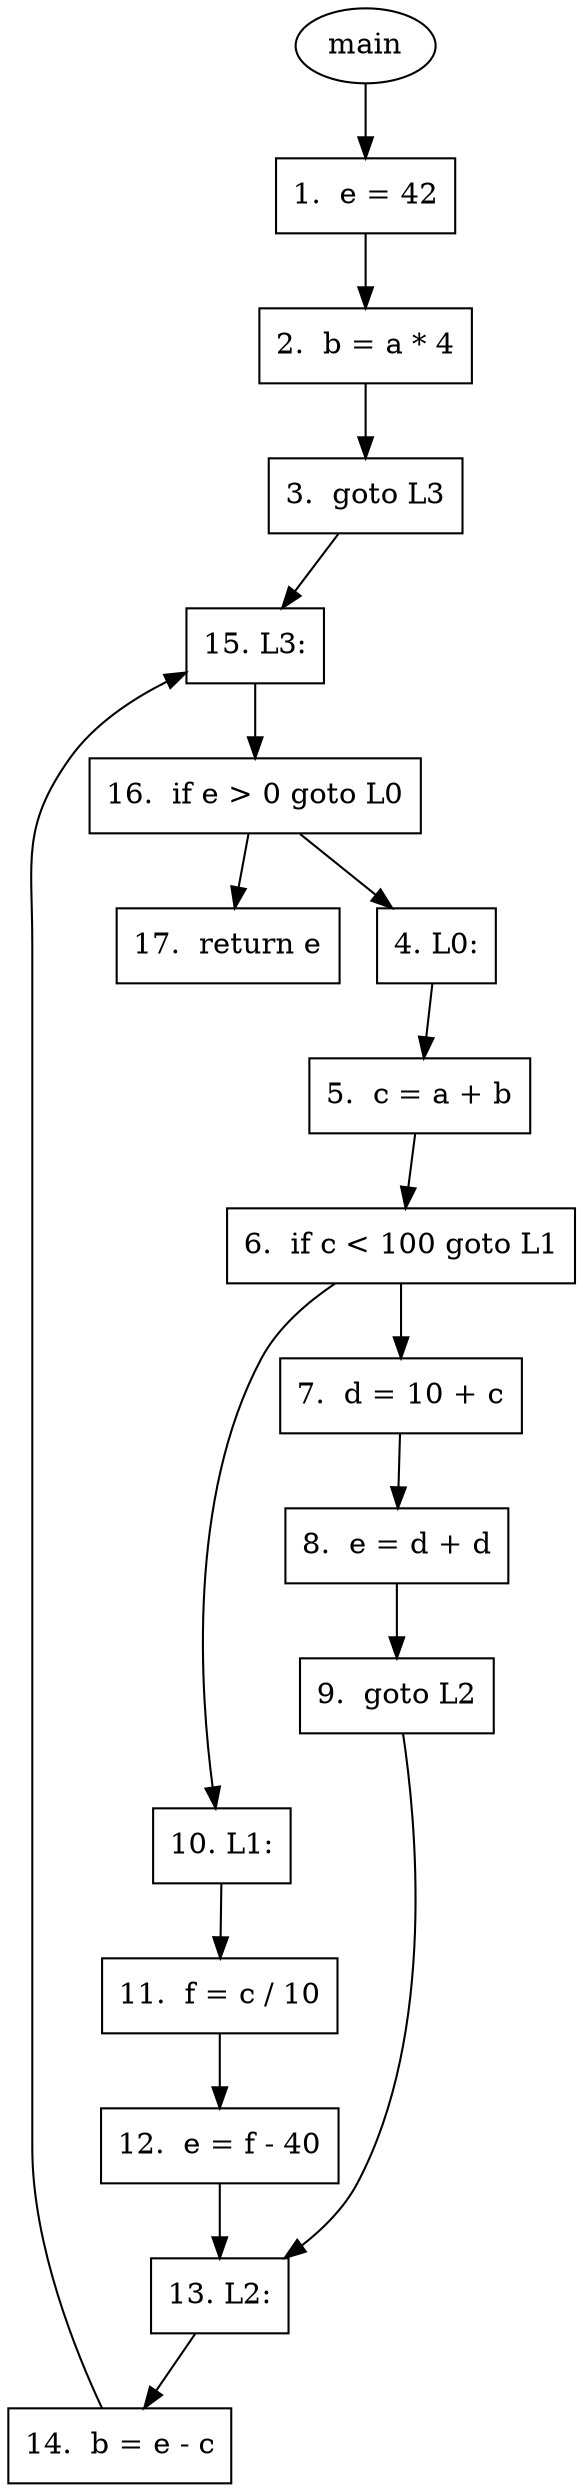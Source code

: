 digraph CFG {
subgraph main {
main -> "main1";
"main1"[shape="rectangle", label="1.  e = 42"];
"main1" -> "main2";
"main2"[shape="rectangle", label="2.  b = a * 4"];
"main2" -> "main3";
"main3"[shape="rectangle", label="3.  goto L3"];
"main3" -> "main15";
"main3" -> "main4"[style=invis];
"main4"[shape="rectangle", label="4. L0:"];
"main4" -> "main5";
"main5"[shape="rectangle", label="5.  c = a + b"];
"main5" -> "main6";
"main6"[shape="rectangle", label="6.  if c < 100 goto L1"];
"main6" -> "main7";
"main6" -> "main10";
"main7"[shape="rectangle", label="7.  d = 10 + c"];
"main7" -> "main8";
"main8"[shape="rectangle", label="8.  e = d + d"];
"main8" -> "main9";
"main9"[shape="rectangle", label="9.  goto L2"];
"main9" -> "main13";
"main9" -> "main10"[style=invis];
"main10"[shape="rectangle", label="10. L1:"];
"main10" -> "main11";
"main11"[shape="rectangle", label="11.  f = c / 10"];
"main11" -> "main12";
"main12"[shape="rectangle", label="12.  e = f - 40"];
"main12" -> "main13";
"main13"[shape="rectangle", label="13. L2:"];
"main13" -> "main14";
"main14"[shape="rectangle", label="14.  b = e - c"];
"main14" -> "main15";
"main15"[shape="rectangle", label="15. L3:"];
"main15" -> "main16";
"main16"[shape="rectangle", label="16.  if e > 0 goto L0"];
"main16" -> "main17";
"main16" -> "main4";
"main17"[shape="rectangle", label="17.  return e"];
}
}
